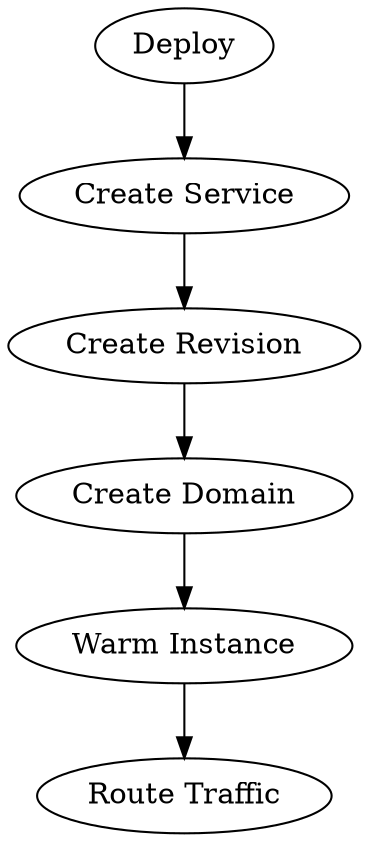digraph New_Service {
  Deploy -> "Create Service" -> "Create Revision" -> "Create Domain" -> "Warm Instance" -> "Route Traffic"
}